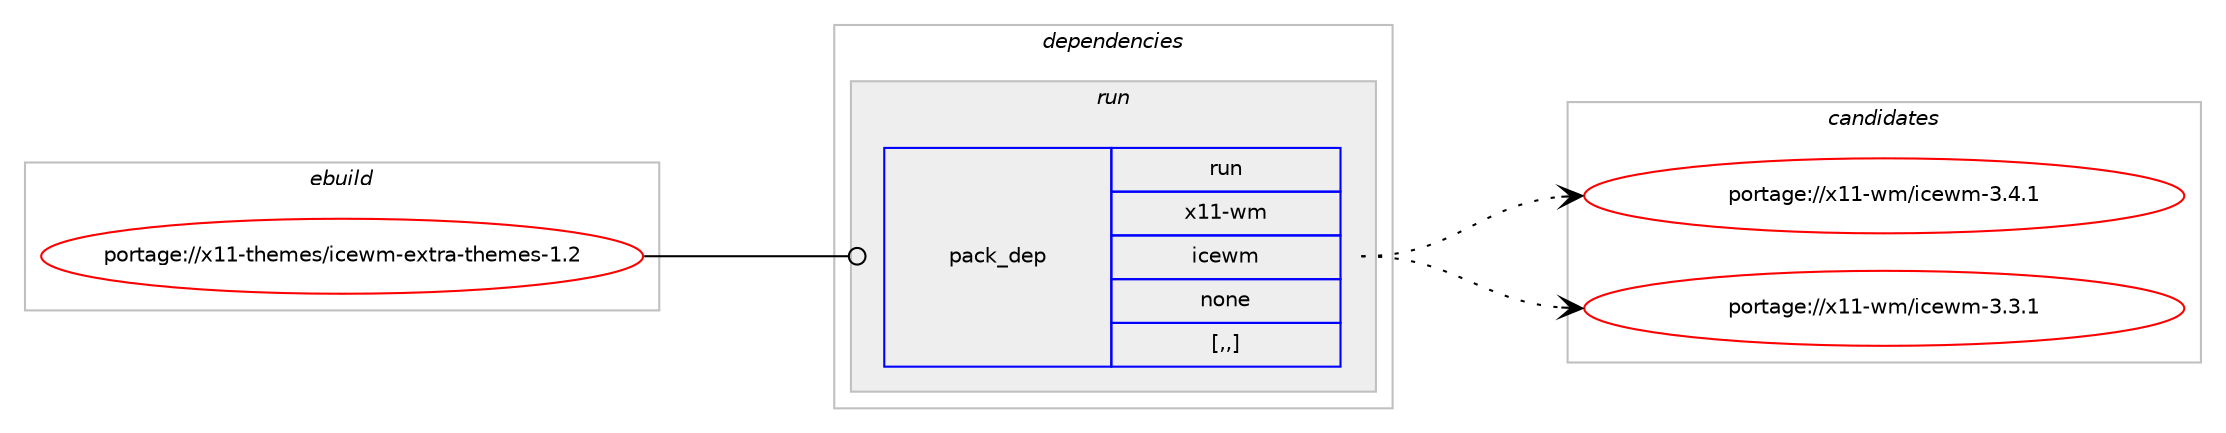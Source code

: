 digraph prolog {

# *************
# Graph options
# *************

newrank=true;
concentrate=true;
compound=true;
graph [rankdir=LR,fontname=Helvetica,fontsize=10,ranksep=1.5];#, ranksep=2.5, nodesep=0.2];
edge  [arrowhead=vee];
node  [fontname=Helvetica,fontsize=10];

# **********
# The ebuild
# **********

subgraph cluster_leftcol {
color=gray;
label=<<i>ebuild</i>>;
id [label="portage://x11-themes/icewm-extra-themes-1.2", color=red, width=4, href="../x11-themes/icewm-extra-themes-1.2.svg"];
}

# ****************
# The dependencies
# ****************

subgraph cluster_midcol {
color=gray;
label=<<i>dependencies</i>>;
subgraph cluster_compile {
fillcolor="#eeeeee";
style=filled;
label=<<i>compile</i>>;
}
subgraph cluster_compileandrun {
fillcolor="#eeeeee";
style=filled;
label=<<i>compile and run</i>>;
}
subgraph cluster_run {
fillcolor="#eeeeee";
style=filled;
label=<<i>run</i>>;
subgraph pack341681 {
dependency468810 [label=<<TABLE BORDER="0" CELLBORDER="1" CELLSPACING="0" CELLPADDING="4" WIDTH="220"><TR><TD ROWSPAN="6" CELLPADDING="30">pack_dep</TD></TR><TR><TD WIDTH="110">run</TD></TR><TR><TD>x11-wm</TD></TR><TR><TD>icewm</TD></TR><TR><TD>none</TD></TR><TR><TD>[,,]</TD></TR></TABLE>>, shape=none, color=blue];
}
id:e -> dependency468810:w [weight=20,style="solid",arrowhead="odot"];
}
}

# **************
# The candidates
# **************

subgraph cluster_choices {
rank=same;
color=gray;
label=<<i>candidates</i>>;

subgraph choice341681 {
color=black;
nodesep=1;
choice1204949451191094710599101119109455146524649 [label="portage://x11-wm/icewm-3.4.1", color=red, width=4,href="../x11-wm/icewm-3.4.1.svg"];
choice1204949451191094710599101119109455146514649 [label="portage://x11-wm/icewm-3.3.1", color=red, width=4,href="../x11-wm/icewm-3.3.1.svg"];
dependency468810:e -> choice1204949451191094710599101119109455146524649:w [style=dotted,weight="100"];
dependency468810:e -> choice1204949451191094710599101119109455146514649:w [style=dotted,weight="100"];
}
}

}
